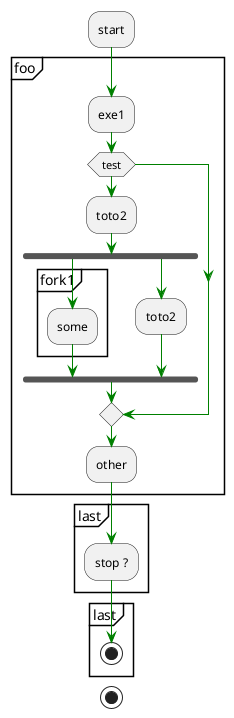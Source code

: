 {
  "sha1": "qe0tv0ushyx1snz1wt4kqwwmx6ms1m5",
  "insertion": {
    "when": "2024-06-04T17:28:42.327Z",
    "user": "plantuml@gmail.com"
  }
}
@startuml
skinparam activityArrowColor green

:start;
partition foo {
:exe1;
if (test) then
  :toto2;
  fork
    partition fork1 {
      :some;
    }
  forkagain
    :toto2;
  endfork
endif
:other;
}
partition last {
:stop ?;
}
partition last {
stop
}
stop
@enduml
